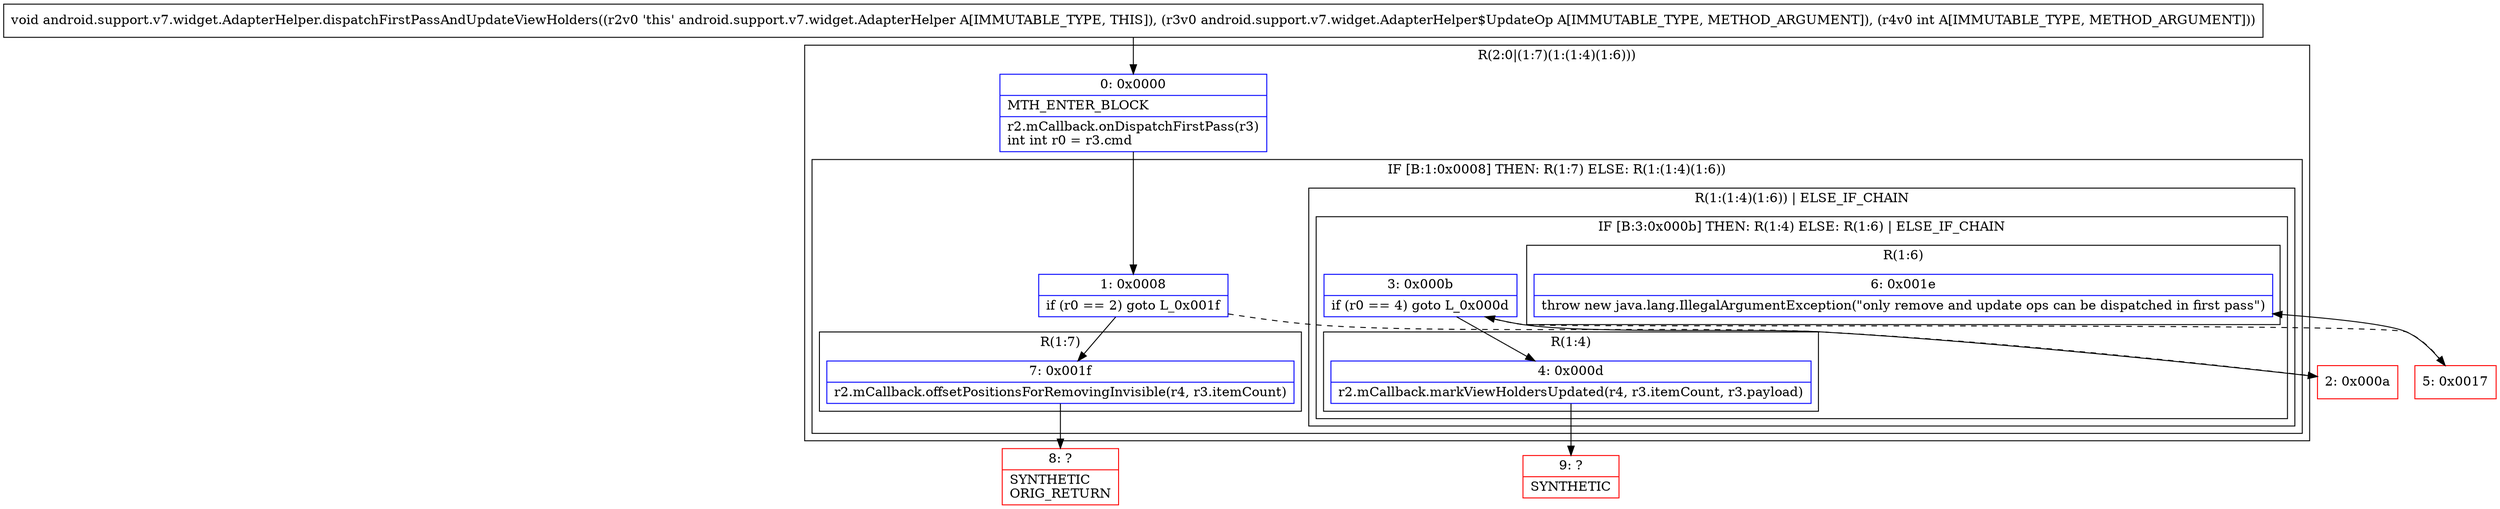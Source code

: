 digraph "CFG forandroid.support.v7.widget.AdapterHelper.dispatchFirstPassAndUpdateViewHolders(Landroid\/support\/v7\/widget\/AdapterHelper$UpdateOp;I)V" {
subgraph cluster_Region_1322054814 {
label = "R(2:0|(1:7)(1:(1:4)(1:6)))";
node [shape=record,color=blue];
Node_0 [shape=record,label="{0\:\ 0x0000|MTH_ENTER_BLOCK\l|r2.mCallback.onDispatchFirstPass(r3)\lint int r0 = r3.cmd\l}"];
subgraph cluster_IfRegion_63004390 {
label = "IF [B:1:0x0008] THEN: R(1:7) ELSE: R(1:(1:4)(1:6))";
node [shape=record,color=blue];
Node_1 [shape=record,label="{1\:\ 0x0008|if (r0 == 2) goto L_0x001f\l}"];
subgraph cluster_Region_1324379094 {
label = "R(1:7)";
node [shape=record,color=blue];
Node_7 [shape=record,label="{7\:\ 0x001f|r2.mCallback.offsetPositionsForRemovingInvisible(r4, r3.itemCount)\l}"];
}
subgraph cluster_Region_1866705466 {
label = "R(1:(1:4)(1:6)) | ELSE_IF_CHAIN\l";
node [shape=record,color=blue];
subgraph cluster_IfRegion_368976055 {
label = "IF [B:3:0x000b] THEN: R(1:4) ELSE: R(1:6) | ELSE_IF_CHAIN\l";
node [shape=record,color=blue];
Node_3 [shape=record,label="{3\:\ 0x000b|if (r0 == 4) goto L_0x000d\l}"];
subgraph cluster_Region_986496837 {
label = "R(1:4)";
node [shape=record,color=blue];
Node_4 [shape=record,label="{4\:\ 0x000d|r2.mCallback.markViewHoldersUpdated(r4, r3.itemCount, r3.payload)\l}"];
}
subgraph cluster_Region_1471499905 {
label = "R(1:6)";
node [shape=record,color=blue];
Node_6 [shape=record,label="{6\:\ 0x001e|throw new java.lang.IllegalArgumentException(\"only remove and update ops can be dispatched in first pass\")\l}"];
}
}
}
}
}
Node_2 [shape=record,color=red,label="{2\:\ 0x000a}"];
Node_5 [shape=record,color=red,label="{5\:\ 0x0017}"];
Node_8 [shape=record,color=red,label="{8\:\ ?|SYNTHETIC\lORIG_RETURN\l}"];
Node_9 [shape=record,color=red,label="{9\:\ ?|SYNTHETIC\l}"];
MethodNode[shape=record,label="{void android.support.v7.widget.AdapterHelper.dispatchFirstPassAndUpdateViewHolders((r2v0 'this' android.support.v7.widget.AdapterHelper A[IMMUTABLE_TYPE, THIS]), (r3v0 android.support.v7.widget.AdapterHelper$UpdateOp A[IMMUTABLE_TYPE, METHOD_ARGUMENT]), (r4v0 int A[IMMUTABLE_TYPE, METHOD_ARGUMENT])) }"];
MethodNode -> Node_0;
Node_0 -> Node_1;
Node_1 -> Node_2[style=dashed];
Node_1 -> Node_7;
Node_7 -> Node_8;
Node_3 -> Node_4;
Node_3 -> Node_5[style=dashed];
Node_4 -> Node_9;
Node_2 -> Node_3;
Node_5 -> Node_6;
}

